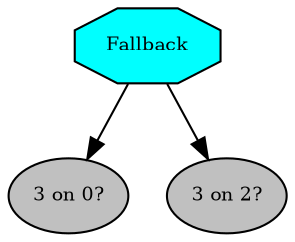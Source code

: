 digraph pastafarianism {
ordering=out;
graph [fontname="times-roman"];
node [fontname="times-roman"];
edge [fontname="times-roman"];
Fallback [fillcolor=cyan, fontcolor=black, fontsize=9, label=Fallback, shape=octagon, style=filled];
"3 on 0?" [fillcolor=gray, fontcolor=black, fontsize=9, label="3 on 0?", shape=ellipse, style=filled];
Fallback -> "3 on 0?";
"3 on 2?" [fillcolor=gray, fontcolor=black, fontsize=9, label="3 on 2?", shape=ellipse, style=filled];
Fallback -> "3 on 2?";
}
